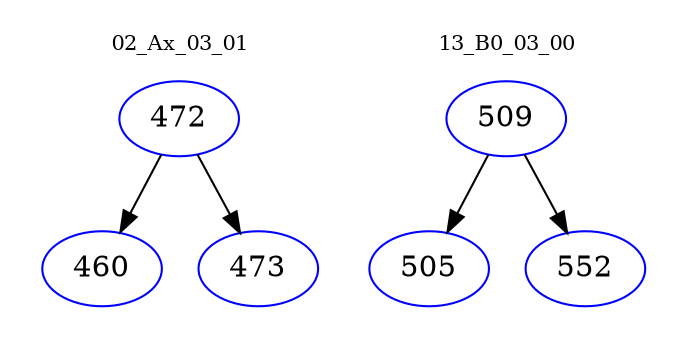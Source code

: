 digraph{
subgraph cluster_0 {
color = white
label = "02_Ax_03_01";
fontsize=10;
T0_472 [label="472", color="blue"]
T0_472 -> T0_460 [color="black"]
T0_460 [label="460", color="blue"]
T0_472 -> T0_473 [color="black"]
T0_473 [label="473", color="blue"]
}
subgraph cluster_1 {
color = white
label = "13_B0_03_00";
fontsize=10;
T1_509 [label="509", color="blue"]
T1_509 -> T1_505 [color="black"]
T1_505 [label="505", color="blue"]
T1_509 -> T1_552 [color="black"]
T1_552 [label="552", color="blue"]
}
}
